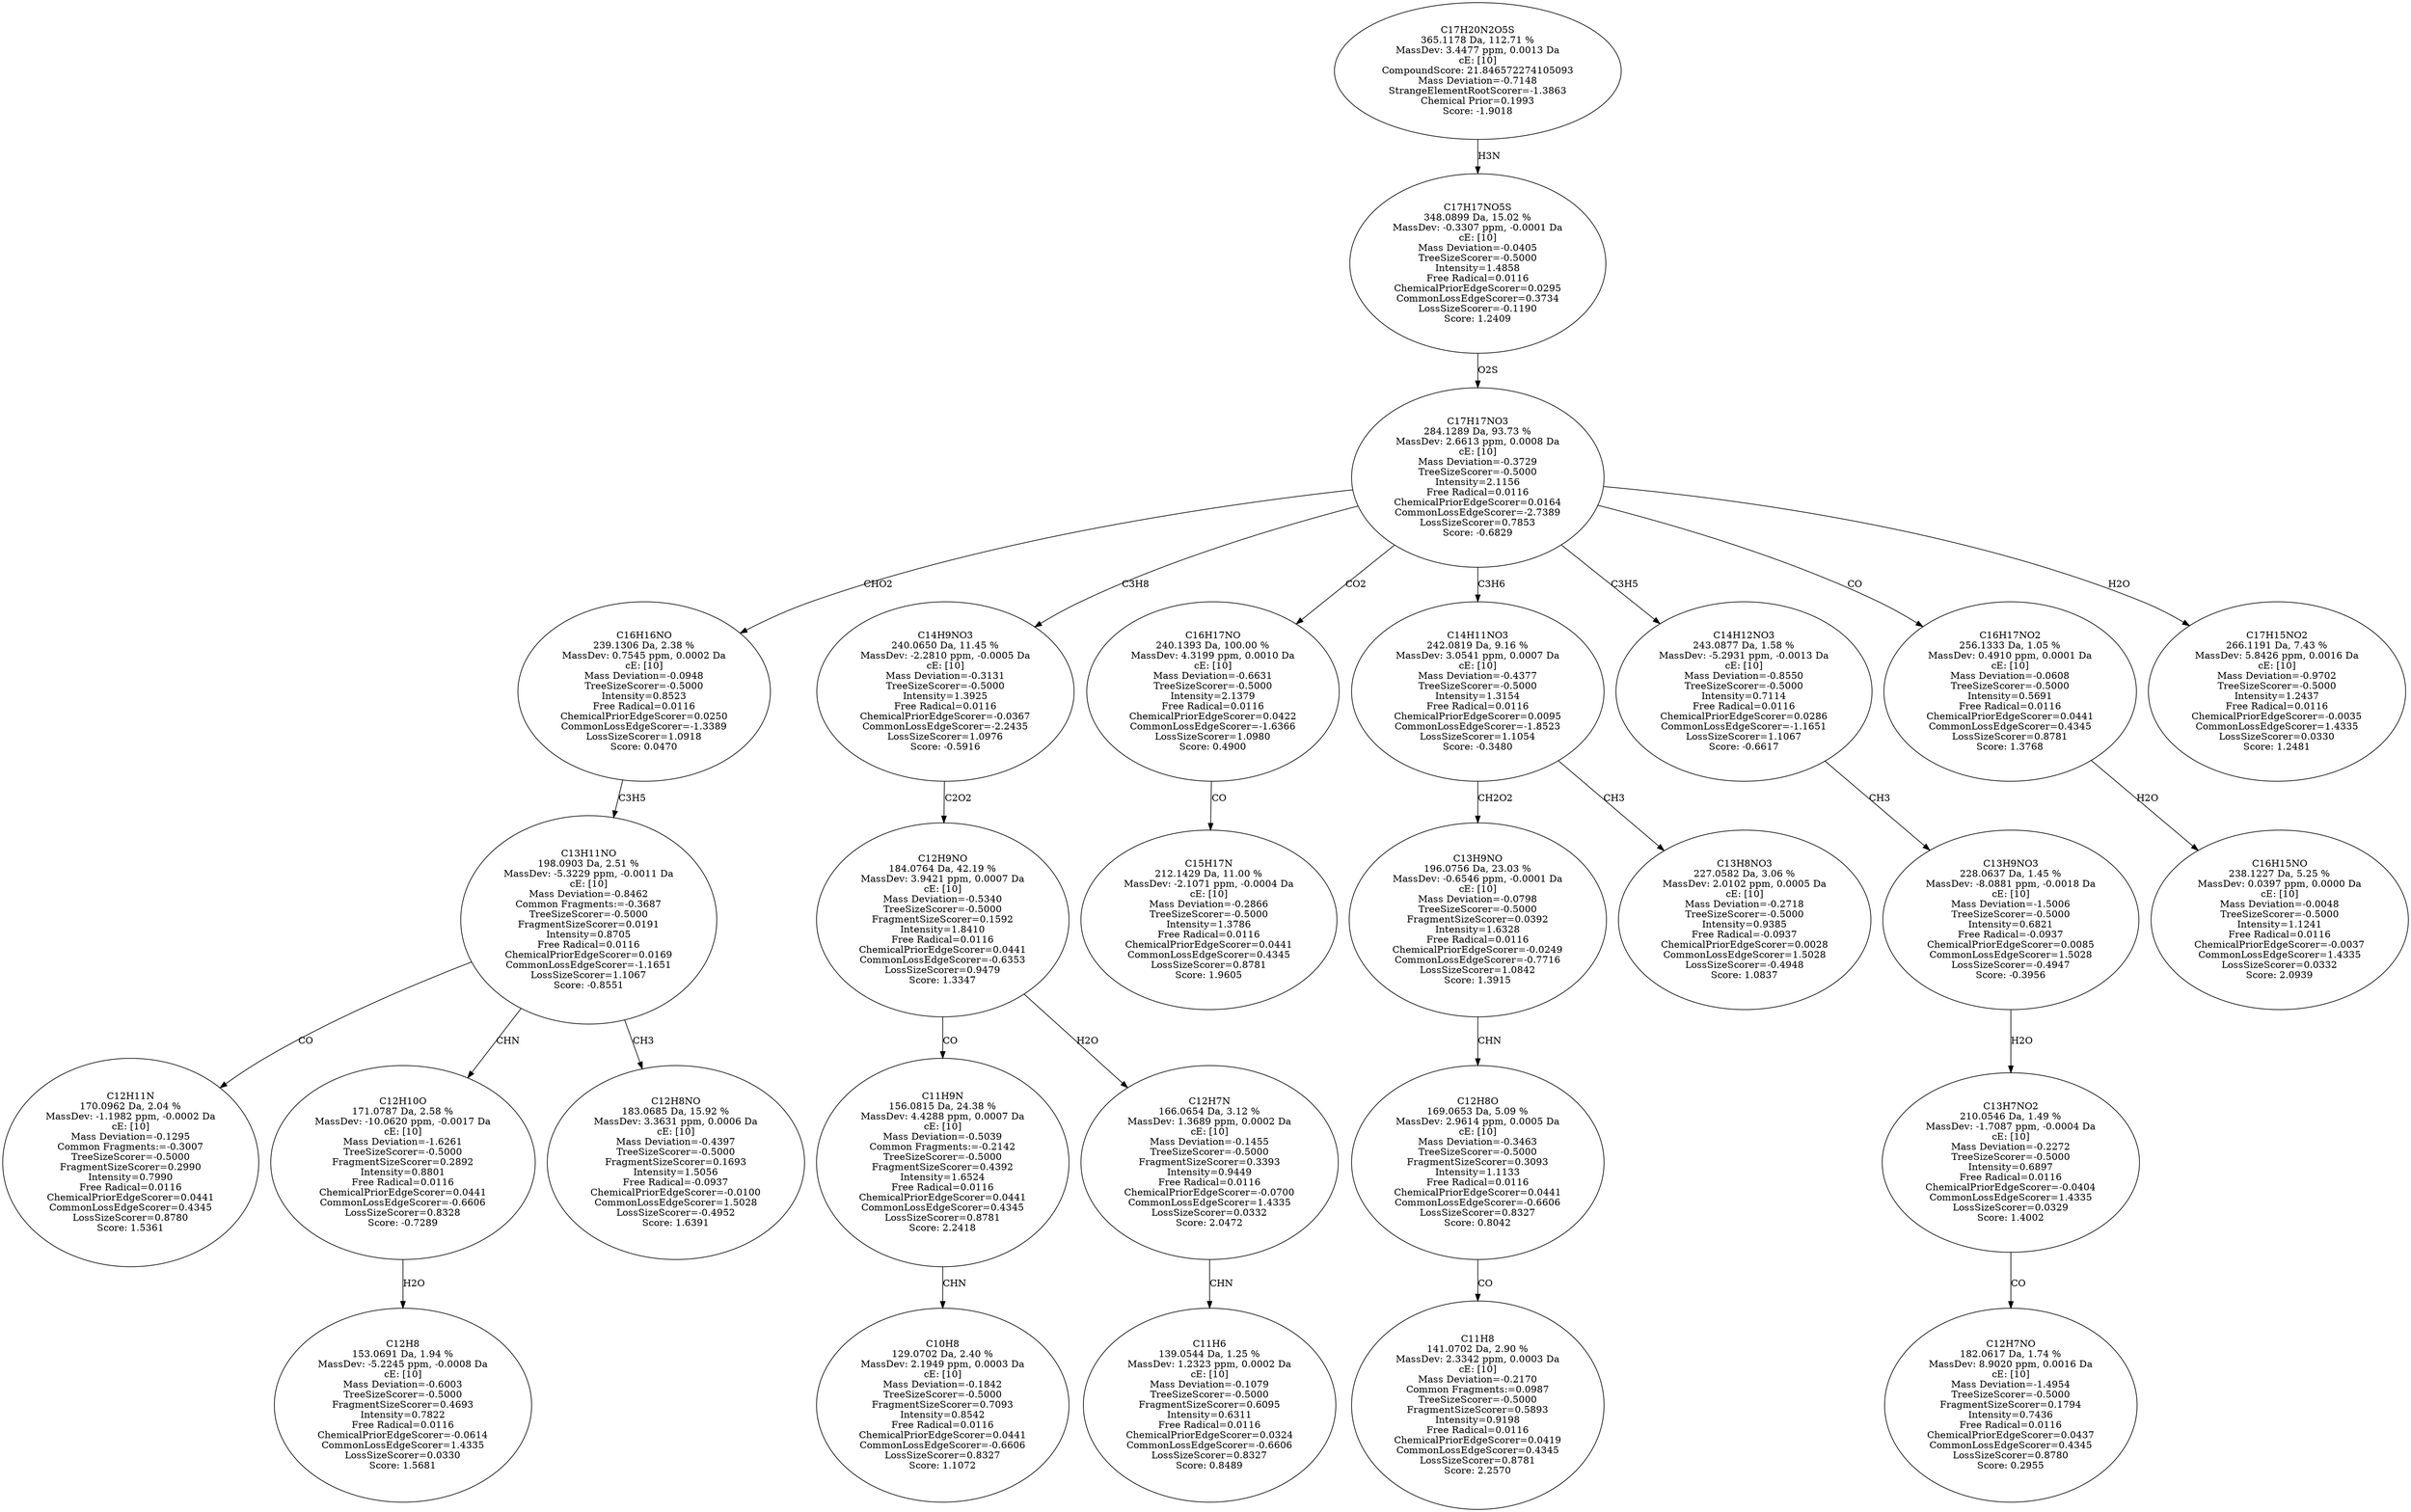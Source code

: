 strict digraph {
v1 [label="C12H11N\n170.0962 Da, 2.04 %\nMassDev: -1.1982 ppm, -0.0002 Da\ncE: [10]\nMass Deviation=-0.1295\nCommon Fragments:=-0.3007\nTreeSizeScorer=-0.5000\nFragmentSizeScorer=0.2990\nIntensity=0.7990\nFree Radical=0.0116\nChemicalPriorEdgeScorer=0.0441\nCommonLossEdgeScorer=0.4345\nLossSizeScorer=0.8780\nScore: 1.5361"];
v2 [label="C12H8\n153.0691 Da, 1.94 %\nMassDev: -5.2245 ppm, -0.0008 Da\ncE: [10]\nMass Deviation=-0.6003\nTreeSizeScorer=-0.5000\nFragmentSizeScorer=0.4693\nIntensity=0.7822\nFree Radical=0.0116\nChemicalPriorEdgeScorer=-0.0614\nCommonLossEdgeScorer=1.4335\nLossSizeScorer=0.0330\nScore: 1.5681"];
v3 [label="C12H10O\n171.0787 Da, 2.58 %\nMassDev: -10.0620 ppm, -0.0017 Da\ncE: [10]\nMass Deviation=-1.6261\nTreeSizeScorer=-0.5000\nFragmentSizeScorer=0.2892\nIntensity=0.8801\nFree Radical=0.0116\nChemicalPriorEdgeScorer=0.0441\nCommonLossEdgeScorer=-0.6606\nLossSizeScorer=0.8328\nScore: -0.7289"];
v4 [label="C12H8NO\n183.0685 Da, 15.92 %\nMassDev: 3.3631 ppm, 0.0006 Da\ncE: [10]\nMass Deviation=-0.4397\nTreeSizeScorer=-0.5000\nFragmentSizeScorer=0.1693\nIntensity=1.5056\nFree Radical=-0.0937\nChemicalPriorEdgeScorer=-0.0100\nCommonLossEdgeScorer=1.5028\nLossSizeScorer=-0.4952\nScore: 1.6391"];
v5 [label="C13H11NO\n198.0903 Da, 2.51 %\nMassDev: -5.3229 ppm, -0.0011 Da\ncE: [10]\nMass Deviation=-0.8462\nCommon Fragments:=-0.3687\nTreeSizeScorer=-0.5000\nFragmentSizeScorer=0.0191\nIntensity=0.8705\nFree Radical=0.0116\nChemicalPriorEdgeScorer=0.0169\nCommonLossEdgeScorer=-1.1651\nLossSizeScorer=1.1067\nScore: -0.8551"];
v6 [label="C16H16NO\n239.1306 Da, 2.38 %\nMassDev: 0.7545 ppm, 0.0002 Da\ncE: [10]\nMass Deviation=-0.0948\nTreeSizeScorer=-0.5000\nIntensity=0.8523\nFree Radical=0.0116\nChemicalPriorEdgeScorer=0.0250\nCommonLossEdgeScorer=-1.3389\nLossSizeScorer=1.0918\nScore: 0.0470"];
v7 [label="C10H8\n129.0702 Da, 2.40 %\nMassDev: 2.1949 ppm, 0.0003 Da\ncE: [10]\nMass Deviation=-0.1842\nTreeSizeScorer=-0.5000\nFragmentSizeScorer=0.7093\nIntensity=0.8542\nFree Radical=0.0116\nChemicalPriorEdgeScorer=0.0441\nCommonLossEdgeScorer=-0.6606\nLossSizeScorer=0.8327\nScore: 1.1072"];
v8 [label="C11H9N\n156.0815 Da, 24.38 %\nMassDev: 4.4288 ppm, 0.0007 Da\ncE: [10]\nMass Deviation=-0.5039\nCommon Fragments:=-0.2142\nTreeSizeScorer=-0.5000\nFragmentSizeScorer=0.4392\nIntensity=1.6524\nFree Radical=0.0116\nChemicalPriorEdgeScorer=0.0441\nCommonLossEdgeScorer=0.4345\nLossSizeScorer=0.8781\nScore: 2.2418"];
v9 [label="C11H6\n139.0544 Da, 1.25 %\nMassDev: 1.2323 ppm, 0.0002 Da\ncE: [10]\nMass Deviation=-0.1079\nTreeSizeScorer=-0.5000\nFragmentSizeScorer=0.6095\nIntensity=0.6311\nFree Radical=0.0116\nChemicalPriorEdgeScorer=0.0324\nCommonLossEdgeScorer=-0.6606\nLossSizeScorer=0.8327\nScore: 0.8489"];
v10 [label="C12H7N\n166.0654 Da, 3.12 %\nMassDev: 1.3689 ppm, 0.0002 Da\ncE: [10]\nMass Deviation=-0.1455\nTreeSizeScorer=-0.5000\nFragmentSizeScorer=0.3393\nIntensity=0.9449\nFree Radical=0.0116\nChemicalPriorEdgeScorer=-0.0700\nCommonLossEdgeScorer=1.4335\nLossSizeScorer=0.0332\nScore: 2.0472"];
v11 [label="C12H9NO\n184.0764 Da, 42.19 %\nMassDev: 3.9421 ppm, 0.0007 Da\ncE: [10]\nMass Deviation=-0.5340\nTreeSizeScorer=-0.5000\nFragmentSizeScorer=0.1592\nIntensity=1.8410\nFree Radical=0.0116\nChemicalPriorEdgeScorer=0.0441\nCommonLossEdgeScorer=-0.6353\nLossSizeScorer=0.9479\nScore: 1.3347"];
v12 [label="C14H9NO3\n240.0650 Da, 11.45 %\nMassDev: -2.2810 ppm, -0.0005 Da\ncE: [10]\nMass Deviation=-0.3131\nTreeSizeScorer=-0.5000\nIntensity=1.3925\nFree Radical=0.0116\nChemicalPriorEdgeScorer=-0.0367\nCommonLossEdgeScorer=-2.2435\nLossSizeScorer=1.0976\nScore: -0.5916"];
v13 [label="C15H17N\n212.1429 Da, 11.00 %\nMassDev: -2.1071 ppm, -0.0004 Da\ncE: [10]\nMass Deviation=-0.2866\nTreeSizeScorer=-0.5000\nIntensity=1.3786\nFree Radical=0.0116\nChemicalPriorEdgeScorer=0.0441\nCommonLossEdgeScorer=0.4345\nLossSizeScorer=0.8781\nScore: 1.9605"];
v14 [label="C16H17NO\n240.1393 Da, 100.00 %\nMassDev: 4.3199 ppm, 0.0010 Da\ncE: [10]\nMass Deviation=-0.6631\nTreeSizeScorer=-0.5000\nIntensity=2.1379\nFree Radical=0.0116\nChemicalPriorEdgeScorer=0.0422\nCommonLossEdgeScorer=-1.6366\nLossSizeScorer=1.0980\nScore: 0.4900"];
v15 [label="C11H8\n141.0702 Da, 2.90 %\nMassDev: 2.3342 ppm, 0.0003 Da\ncE: [10]\nMass Deviation=-0.2170\nCommon Fragments:=0.0987\nTreeSizeScorer=-0.5000\nFragmentSizeScorer=0.5893\nIntensity=0.9198\nFree Radical=0.0116\nChemicalPriorEdgeScorer=0.0419\nCommonLossEdgeScorer=0.4345\nLossSizeScorer=0.8781\nScore: 2.2570"];
v16 [label="C12H8O\n169.0653 Da, 5.09 %\nMassDev: 2.9614 ppm, 0.0005 Da\ncE: [10]\nMass Deviation=-0.3463\nTreeSizeScorer=-0.5000\nFragmentSizeScorer=0.3093\nIntensity=1.1133\nFree Radical=0.0116\nChemicalPriorEdgeScorer=0.0441\nCommonLossEdgeScorer=-0.6606\nLossSizeScorer=0.8327\nScore: 0.8042"];
v17 [label="C13H9NO\n196.0756 Da, 23.03 %\nMassDev: -0.6546 ppm, -0.0001 Da\ncE: [10]\nMass Deviation=-0.0798\nTreeSizeScorer=-0.5000\nFragmentSizeScorer=0.0392\nIntensity=1.6328\nFree Radical=0.0116\nChemicalPriorEdgeScorer=-0.0249\nCommonLossEdgeScorer=-0.7716\nLossSizeScorer=1.0842\nScore: 1.3915"];
v18 [label="C13H8NO3\n227.0582 Da, 3.06 %\nMassDev: 2.0102 ppm, 0.0005 Da\ncE: [10]\nMass Deviation=-0.2718\nTreeSizeScorer=-0.5000\nIntensity=0.9385\nFree Radical=-0.0937\nChemicalPriorEdgeScorer=0.0028\nCommonLossEdgeScorer=1.5028\nLossSizeScorer=-0.4948\nScore: 1.0837"];
v19 [label="C14H11NO3\n242.0819 Da, 9.16 %\nMassDev: 3.0541 ppm, 0.0007 Da\ncE: [10]\nMass Deviation=-0.4377\nTreeSizeScorer=-0.5000\nIntensity=1.3154\nFree Radical=0.0116\nChemicalPriorEdgeScorer=0.0095\nCommonLossEdgeScorer=-1.8523\nLossSizeScorer=1.1054\nScore: -0.3480"];
v20 [label="C12H7NO\n182.0617 Da, 1.74 %\nMassDev: 8.9020 ppm, 0.0016 Da\ncE: [10]\nMass Deviation=-1.4954\nTreeSizeScorer=-0.5000\nFragmentSizeScorer=0.1794\nIntensity=0.7436\nFree Radical=0.0116\nChemicalPriorEdgeScorer=0.0437\nCommonLossEdgeScorer=0.4345\nLossSizeScorer=0.8780\nScore: 0.2955"];
v21 [label="C13H7NO2\n210.0546 Da, 1.49 %\nMassDev: -1.7087 ppm, -0.0004 Da\ncE: [10]\nMass Deviation=-0.2272\nTreeSizeScorer=-0.5000\nIntensity=0.6897\nFree Radical=0.0116\nChemicalPriorEdgeScorer=-0.0404\nCommonLossEdgeScorer=1.4335\nLossSizeScorer=0.0329\nScore: 1.4002"];
v22 [label="C13H9NO3\n228.0637 Da, 1.45 %\nMassDev: -8.0881 ppm, -0.0018 Da\ncE: [10]\nMass Deviation=-1.5006\nTreeSizeScorer=-0.5000\nIntensity=0.6821\nFree Radical=-0.0937\nChemicalPriorEdgeScorer=0.0085\nCommonLossEdgeScorer=1.5028\nLossSizeScorer=-0.4947\nScore: -0.3956"];
v23 [label="C14H12NO3\n243.0877 Da, 1.58 %\nMassDev: -5.2931 ppm, -0.0013 Da\ncE: [10]\nMass Deviation=-0.8550\nTreeSizeScorer=-0.5000\nIntensity=0.7114\nFree Radical=0.0116\nChemicalPriorEdgeScorer=0.0286\nCommonLossEdgeScorer=-1.1651\nLossSizeScorer=1.1067\nScore: -0.6617"];
v24 [label="C16H15NO\n238.1227 Da, 5.25 %\nMassDev: 0.0397 ppm, 0.0000 Da\ncE: [10]\nMass Deviation=-0.0048\nTreeSizeScorer=-0.5000\nIntensity=1.1241\nFree Radical=0.0116\nChemicalPriorEdgeScorer=-0.0037\nCommonLossEdgeScorer=1.4335\nLossSizeScorer=0.0332\nScore: 2.0939"];
v25 [label="C16H17NO2\n256.1333 Da, 1.05 %\nMassDev: 0.4910 ppm, 0.0001 Da\ncE: [10]\nMass Deviation=-0.0608\nTreeSizeScorer=-0.5000\nIntensity=0.5691\nFree Radical=0.0116\nChemicalPriorEdgeScorer=0.0441\nCommonLossEdgeScorer=0.4345\nLossSizeScorer=0.8781\nScore: 1.3768"];
v26 [label="C17H15NO2\n266.1191 Da, 7.43 %\nMassDev: 5.8426 ppm, 0.0016 Da\ncE: [10]\nMass Deviation=-0.9702\nTreeSizeScorer=-0.5000\nIntensity=1.2437\nFree Radical=0.0116\nChemicalPriorEdgeScorer=-0.0035\nCommonLossEdgeScorer=1.4335\nLossSizeScorer=0.0330\nScore: 1.2481"];
v27 [label="C17H17NO3\n284.1289 Da, 93.73 %\nMassDev: 2.6613 ppm, 0.0008 Da\ncE: [10]\nMass Deviation=-0.3729\nTreeSizeScorer=-0.5000\nIntensity=2.1156\nFree Radical=0.0116\nChemicalPriorEdgeScorer=0.0164\nCommonLossEdgeScorer=-2.7389\nLossSizeScorer=0.7853\nScore: -0.6829"];
v28 [label="C17H17NO5S\n348.0899 Da, 15.02 %\nMassDev: -0.3307 ppm, -0.0001 Da\ncE: [10]\nMass Deviation=-0.0405\nTreeSizeScorer=-0.5000\nIntensity=1.4858\nFree Radical=0.0116\nChemicalPriorEdgeScorer=0.0295\nCommonLossEdgeScorer=0.3734\nLossSizeScorer=-0.1190\nScore: 1.2409"];
v29 [label="C17H20N2O5S\n365.1178 Da, 112.71 %\nMassDev: 3.4477 ppm, 0.0013 Da\ncE: [10]\nCompoundScore: 21.846572274105093\nMass Deviation=-0.7148\nStrangeElementRootScorer=-1.3863\nChemical Prior=0.1993\nScore: -1.9018"];
v5 -> v1 [label="CO"];
v3 -> v2 [label="H2O"];
v5 -> v3 [label="CHN"];
v5 -> v4 [label="CH3"];
v6 -> v5 [label="C3H5"];
v27 -> v6 [label="CHO2"];
v8 -> v7 [label="CHN"];
v11 -> v8 [label="CO"];
v10 -> v9 [label="CHN"];
v11 -> v10 [label="H2O"];
v12 -> v11 [label="C2O2"];
v27 -> v12 [label="C3H8"];
v14 -> v13 [label="CO"];
v27 -> v14 [label="CO2"];
v16 -> v15 [label="CO"];
v17 -> v16 [label="CHN"];
v19 -> v17 [label="CH2O2"];
v19 -> v18 [label="CH3"];
v27 -> v19 [label="C3H6"];
v21 -> v20 [label="CO"];
v22 -> v21 [label="H2O"];
v23 -> v22 [label="CH3"];
v27 -> v23 [label="C3H5"];
v25 -> v24 [label="H2O"];
v27 -> v25 [label="CO"];
v27 -> v26 [label="H2O"];
v28 -> v27 [label="O2S"];
v29 -> v28 [label="H3N"];
}